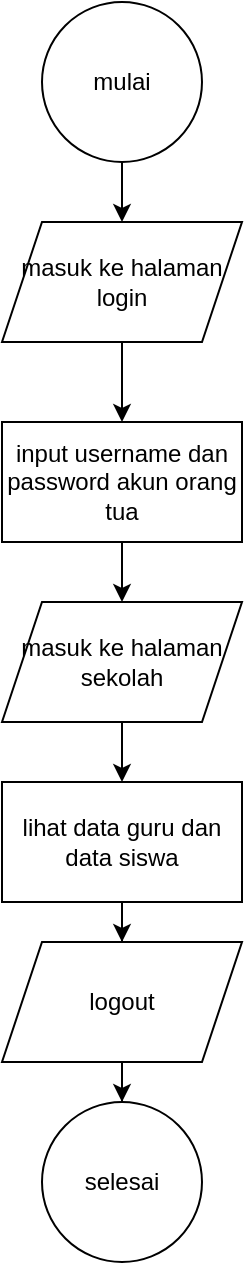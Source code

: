 <mxfile version="13.9.9" type="device"><diagram id="W6o81TmnIv1juLiDogMk" name="Halaman-1"><mxGraphModel dx="1086" dy="798" grid="1" gridSize="10" guides="1" tooltips="1" connect="1" arrows="1" fold="1" page="1" pageScale="1" pageWidth="850" pageHeight="1100" math="0" shadow="0"><root><mxCell id="0"/><mxCell id="1" parent="0"/><mxCell id="u98sA1C3Z9kcMxjtiaNB-7" value="" style="edgeStyle=orthogonalEdgeStyle;rounded=0;orthogonalLoop=1;jettySize=auto;html=1;" edge="1" parent="1" source="u98sA1C3Z9kcMxjtiaNB-1" target="u98sA1C3Z9kcMxjtiaNB-2"><mxGeometry relative="1" as="geometry"/></mxCell><mxCell id="u98sA1C3Z9kcMxjtiaNB-1" value="mulai" style="ellipse;whiteSpace=wrap;html=1;aspect=fixed;" vertex="1" parent="1"><mxGeometry x="385" y="30" width="80" height="80" as="geometry"/></mxCell><mxCell id="u98sA1C3Z9kcMxjtiaNB-5" value="" style="edgeStyle=orthogonalEdgeStyle;rounded=0;orthogonalLoop=1;jettySize=auto;html=1;" edge="1" parent="1" source="u98sA1C3Z9kcMxjtiaNB-2" target="u98sA1C3Z9kcMxjtiaNB-3"><mxGeometry relative="1" as="geometry"/></mxCell><mxCell id="u98sA1C3Z9kcMxjtiaNB-2" value="masuk ke halaman login" style="shape=parallelogram;perimeter=parallelogramPerimeter;whiteSpace=wrap;html=1;fixedSize=1;" vertex="1" parent="1"><mxGeometry x="365" y="140" width="120" height="60" as="geometry"/></mxCell><mxCell id="u98sA1C3Z9kcMxjtiaNB-6" value="" style="edgeStyle=orthogonalEdgeStyle;rounded=0;orthogonalLoop=1;jettySize=auto;html=1;" edge="1" parent="1" source="u98sA1C3Z9kcMxjtiaNB-3" target="u98sA1C3Z9kcMxjtiaNB-4"><mxGeometry relative="1" as="geometry"/></mxCell><mxCell id="u98sA1C3Z9kcMxjtiaNB-3" value="input username dan password akun orang tua" style="rounded=0;whiteSpace=wrap;html=1;" vertex="1" parent="1"><mxGeometry x="365" y="240" width="120" height="60" as="geometry"/></mxCell><mxCell id="u98sA1C3Z9kcMxjtiaNB-9" value="" style="edgeStyle=orthogonalEdgeStyle;rounded=0;orthogonalLoop=1;jettySize=auto;html=1;" edge="1" parent="1" source="u98sA1C3Z9kcMxjtiaNB-4" target="u98sA1C3Z9kcMxjtiaNB-8"><mxGeometry relative="1" as="geometry"/></mxCell><mxCell id="u98sA1C3Z9kcMxjtiaNB-4" value="masuk ke halaman sekolah" style="shape=parallelogram;perimeter=parallelogramPerimeter;whiteSpace=wrap;html=1;fixedSize=1;" vertex="1" parent="1"><mxGeometry x="365" y="330" width="120" height="60" as="geometry"/></mxCell><mxCell id="u98sA1C3Z9kcMxjtiaNB-11" value="" style="edgeStyle=orthogonalEdgeStyle;rounded=0;orthogonalLoop=1;jettySize=auto;html=1;" edge="1" parent="1" source="u98sA1C3Z9kcMxjtiaNB-8" target="u98sA1C3Z9kcMxjtiaNB-10"><mxGeometry relative="1" as="geometry"/></mxCell><mxCell id="u98sA1C3Z9kcMxjtiaNB-8" value="lihat data guru dan data siswa" style="rounded=0;whiteSpace=wrap;html=1;" vertex="1" parent="1"><mxGeometry x="365" y="420" width="120" height="60" as="geometry"/></mxCell><mxCell id="u98sA1C3Z9kcMxjtiaNB-13" value="" style="edgeStyle=orthogonalEdgeStyle;rounded=0;orthogonalLoop=1;jettySize=auto;html=1;" edge="1" parent="1" source="u98sA1C3Z9kcMxjtiaNB-10" target="u98sA1C3Z9kcMxjtiaNB-12"><mxGeometry relative="1" as="geometry"/></mxCell><mxCell id="u98sA1C3Z9kcMxjtiaNB-10" value="logout" style="shape=parallelogram;perimeter=parallelogramPerimeter;whiteSpace=wrap;html=1;fixedSize=1;" vertex="1" parent="1"><mxGeometry x="365" y="500" width="120" height="60" as="geometry"/></mxCell><mxCell id="u98sA1C3Z9kcMxjtiaNB-12" value="selesai" style="ellipse;whiteSpace=wrap;html=1;aspect=fixed;" vertex="1" parent="1"><mxGeometry x="385" y="580" width="80" height="80" as="geometry"/></mxCell></root></mxGraphModel></diagram></mxfile>
